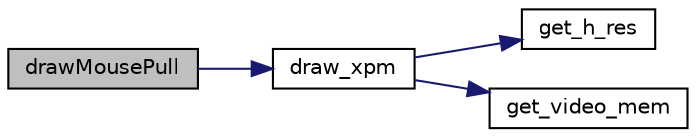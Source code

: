digraph "drawMousePull"
{
 // INTERACTIVE_SVG=YES
 // LATEX_PDF_SIZE
  bgcolor="transparent";
  edge [fontname="Helvetica",fontsize="10",labelfontname="Helvetica",labelfontsize="10"];
  node [fontname="Helvetica",fontsize="10",shape=record];
  rankdir="LR";
  Node21 [label="drawMousePull",height=0.2,width=0.4,color="black", fillcolor="grey75", style="filled", fontcolor="black",tooltip="Draws the pull of the mouse in game."];
  Node21 -> Node22 [color="midnightblue",fontsize="10",style="solid",fontname="Helvetica"];
  Node22 [label="draw_xpm",height=0.2,width=0.4,color="black",URL="$group__xpm.html#ga92528cf77a6ddfa6a4844c50896600a7",tooltip="draws xpm to a postion on the screen"];
  Node22 -> Node23 [color="midnightblue",fontsize="10",style="solid",fontname="Helvetica"];
  Node23 [label="get_h_res",height=0.2,width=0.4,color="black",URL="$group__video.html#ga3456b8539e4326dd13cbfc4f81b609f1",tooltip=" "];
  Node22 -> Node24 [color="midnightblue",fontsize="10",style="solid",fontname="Helvetica"];
  Node24 [label="get_video_mem",height=0.2,width=0.4,color="black",URL="$group__video.html#ga1d04069f4e8b1556a7a1ed2cd95bfdea",tooltip=" "];
}

